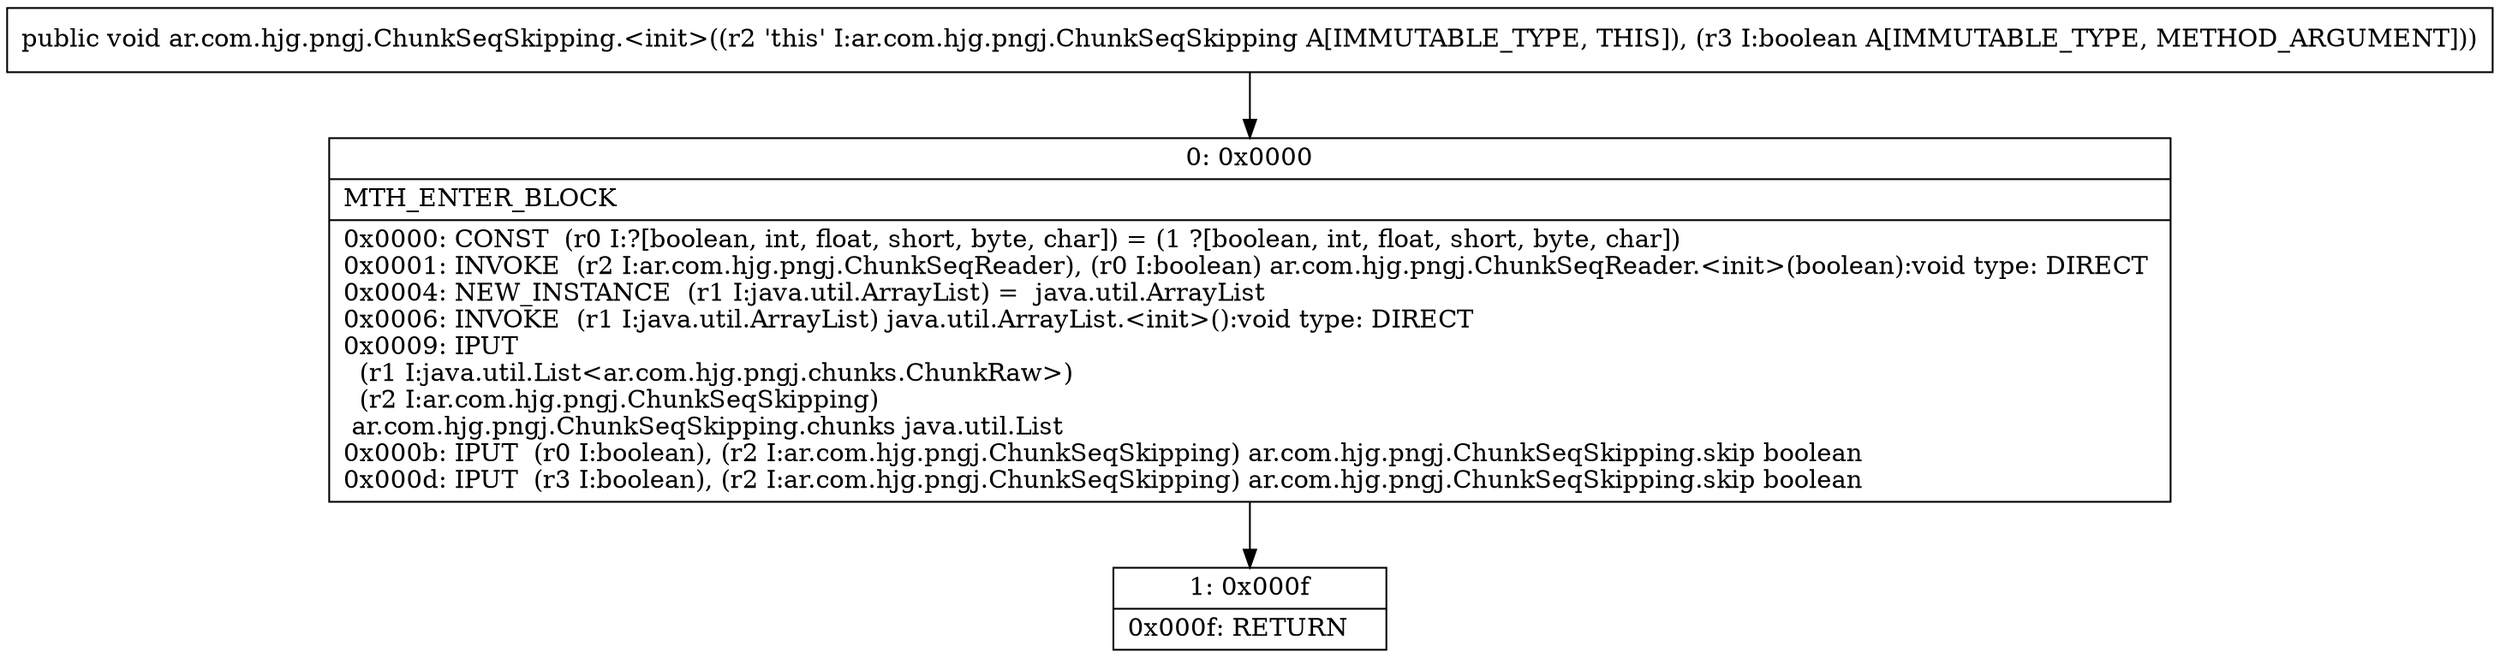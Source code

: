 digraph "CFG forar.com.hjg.pngj.ChunkSeqSkipping.\<init\>(Z)V" {
Node_0 [shape=record,label="{0\:\ 0x0000|MTH_ENTER_BLOCK\l|0x0000: CONST  (r0 I:?[boolean, int, float, short, byte, char]) = (1 ?[boolean, int, float, short, byte, char]) \l0x0001: INVOKE  (r2 I:ar.com.hjg.pngj.ChunkSeqReader), (r0 I:boolean) ar.com.hjg.pngj.ChunkSeqReader.\<init\>(boolean):void type: DIRECT \l0x0004: NEW_INSTANCE  (r1 I:java.util.ArrayList) =  java.util.ArrayList \l0x0006: INVOKE  (r1 I:java.util.ArrayList) java.util.ArrayList.\<init\>():void type: DIRECT \l0x0009: IPUT  \l  (r1 I:java.util.List\<ar.com.hjg.pngj.chunks.ChunkRaw\>)\l  (r2 I:ar.com.hjg.pngj.ChunkSeqSkipping)\l ar.com.hjg.pngj.ChunkSeqSkipping.chunks java.util.List \l0x000b: IPUT  (r0 I:boolean), (r2 I:ar.com.hjg.pngj.ChunkSeqSkipping) ar.com.hjg.pngj.ChunkSeqSkipping.skip boolean \l0x000d: IPUT  (r3 I:boolean), (r2 I:ar.com.hjg.pngj.ChunkSeqSkipping) ar.com.hjg.pngj.ChunkSeqSkipping.skip boolean \l}"];
Node_1 [shape=record,label="{1\:\ 0x000f|0x000f: RETURN   \l}"];
MethodNode[shape=record,label="{public void ar.com.hjg.pngj.ChunkSeqSkipping.\<init\>((r2 'this' I:ar.com.hjg.pngj.ChunkSeqSkipping A[IMMUTABLE_TYPE, THIS]), (r3 I:boolean A[IMMUTABLE_TYPE, METHOD_ARGUMENT])) }"];
MethodNode -> Node_0;
Node_0 -> Node_1;
}

